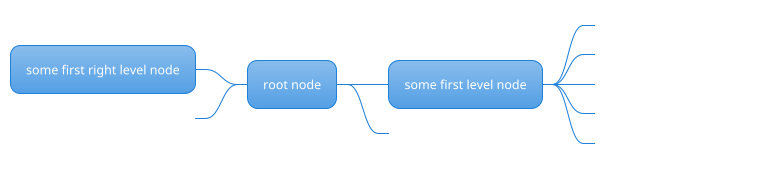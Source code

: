 ' Do not edit
' Theme Gallery
' autogenerated by script
'
@startmindmap
!$PUML_MODE = "dark"
!theme cloudscape-design
+ root node
++ some first level node
+++_ second level node
+++_ another second level node
+++_ foo
+++_ bar
+++_ foobar
++_ another first level node
-- some first right level node
--_ another first right level node
@endmindmap
